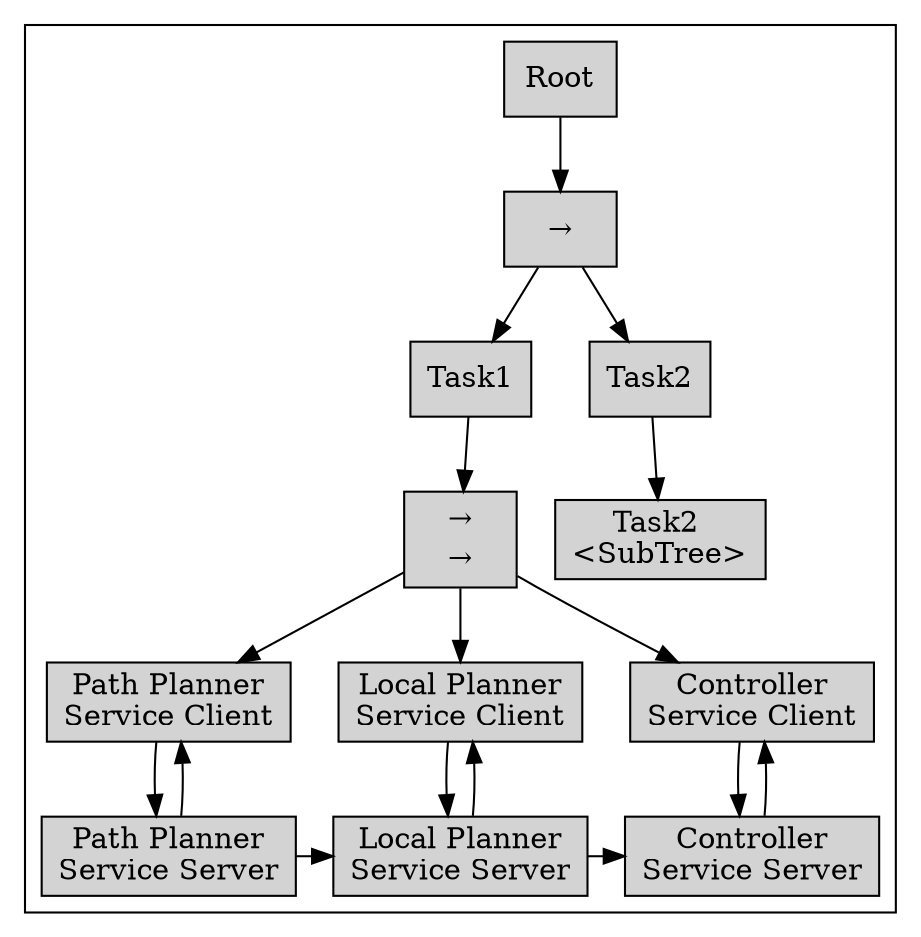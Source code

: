 digraph BehavioralTree {
    // Define the nodes (leafs and control nodes)
    
    // Circular leaf nodes
    node [shape=box, style=filled, fillcolor=lightgray];

    // Define the "sequenceShape" with a larger arrow label
    sequenceShape [label=<<TABLE BORDER="0" CELLBORDER="0" CELLSPACING="0">
      <TR><TD PORT="arrow">→</TD></TR>
    </TABLE>>, shape=box];

    // Define the "parallelShape" with two parallel arrows
    parallelShape [label=<<TABLE BORDER="0" CELLBORDER="0" CELLSPACING="0">
      <TR><TD PORT="arrow1">→</TD></TR>
      <TR><TD PORT="arrow2">→</TD></TR>
    </TABLE>>, shape=box];




    subgraph cluster_0 {
        node [style=filled];
        label = "";
        color=black;

            // Control nodes
        Root [label="Root", shape=box];
        Task1 [label="Task1", shape=box];
        Task2 [label="Task2", shape=box];
        Task2_SubTree [label="Task2 \n<SubTree>", shape=box];

        // Leaf nodes
    PP_Client [label="Path Planner\nService Client"];
    LP_client [label="Local Planner\nService Client"];
    Contr_client [label="Controller\nService Client"]; // You can specify the actual action here

        Root->sequenceShape
        sequenceShape->Task1;
        sequenceShape->Task2;
        Task2 -> Task2_SubTree;
        // Add any other control nodes if necessary
                // Define the edges between nodes
        Task1 -> parallelShape -> PP_Client;
        parallelShape-> LP_client;
        parallelShape->Contr_client;

            // Define the edges between nodes
        PP_Client -> PP_server;PP_server ->PP_Client;
        LP_client -> LP_server;LP_server ->LP_client;
        Contr_client -> Contr_server;Contr_server ->Contr_client;

    }



    subgraph cluster_1 {
        node [style=filled];
        label = "";
        color=blue;
            // server nodes
    PP_server [label="Path Planner\nService Server"];
    LP_server [label="Local Planner\nService Server"];
    Contr_server [label="Controller\nService Server"]; // You can specify the actual Service here

    PP_server -> LP_server -> Contr_server  [constraint=false];
    }


    rankdir=TB; // Top to bottom



}